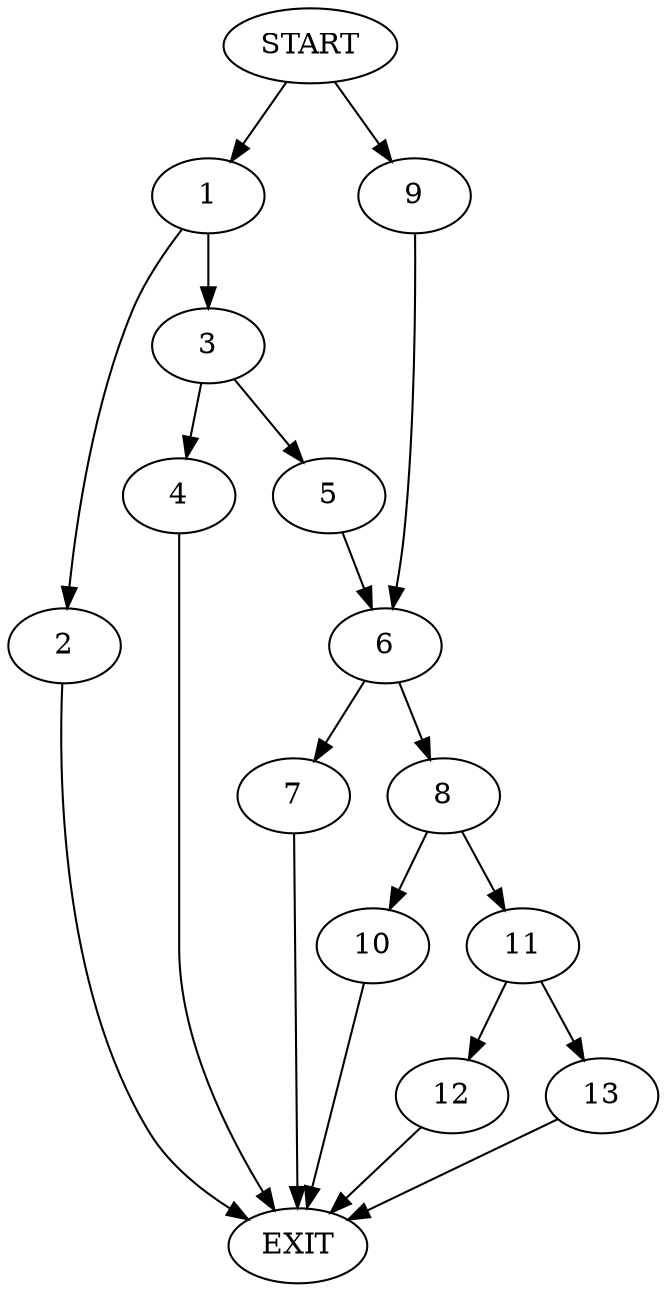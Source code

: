 digraph {
0 [label="START"]
14 [label="EXIT"]
0 -> 1
1 -> 2
1 -> 3
2 -> 14
3 -> 4
3 -> 5
5 -> 6
4 -> 14
6 -> 7
6 -> 8
0 -> 9
9 -> 6
8 -> 10
8 -> 11
7 -> 14
10 -> 14
11 -> 12
11 -> 13
13 -> 14
12 -> 14
}
